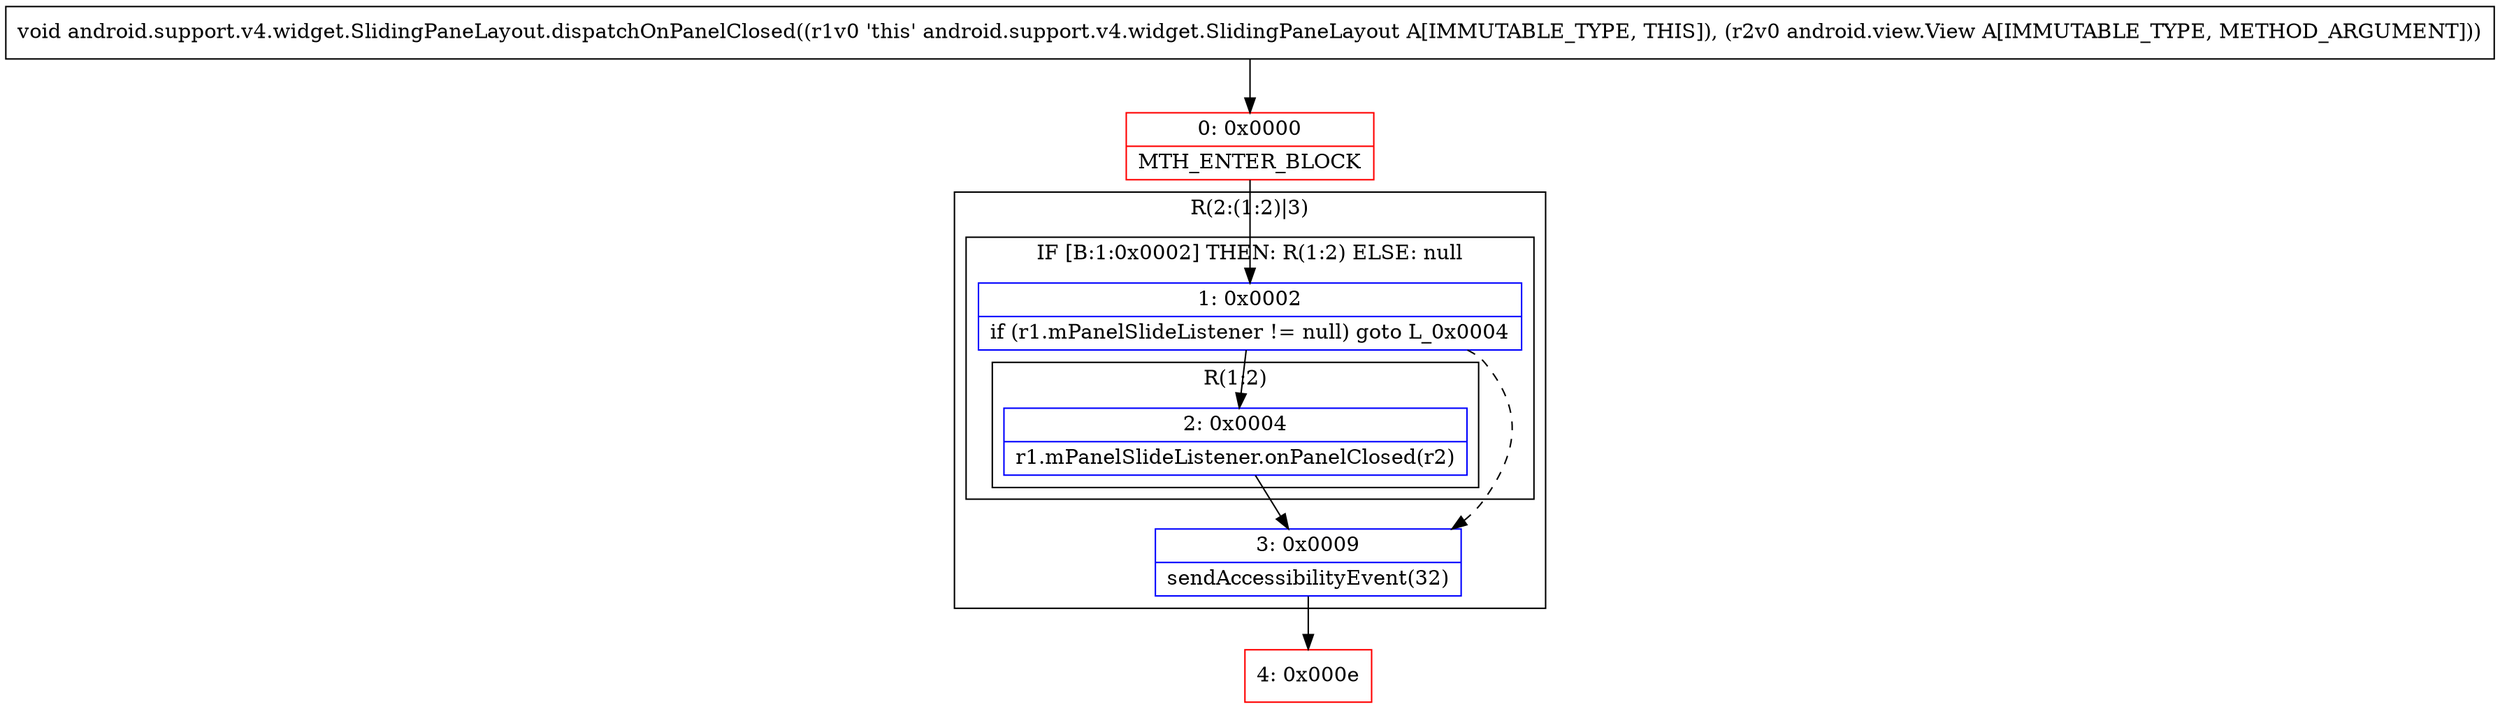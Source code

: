 digraph "CFG forandroid.support.v4.widget.SlidingPaneLayout.dispatchOnPanelClosed(Landroid\/view\/View;)V" {
subgraph cluster_Region_1408315743 {
label = "R(2:(1:2)|3)";
node [shape=record,color=blue];
subgraph cluster_IfRegion_604751797 {
label = "IF [B:1:0x0002] THEN: R(1:2) ELSE: null";
node [shape=record,color=blue];
Node_1 [shape=record,label="{1\:\ 0x0002|if (r1.mPanelSlideListener != null) goto L_0x0004\l}"];
subgraph cluster_Region_1005319361 {
label = "R(1:2)";
node [shape=record,color=blue];
Node_2 [shape=record,label="{2\:\ 0x0004|r1.mPanelSlideListener.onPanelClosed(r2)\l}"];
}
}
Node_3 [shape=record,label="{3\:\ 0x0009|sendAccessibilityEvent(32)\l}"];
}
Node_0 [shape=record,color=red,label="{0\:\ 0x0000|MTH_ENTER_BLOCK\l}"];
Node_4 [shape=record,color=red,label="{4\:\ 0x000e}"];
MethodNode[shape=record,label="{void android.support.v4.widget.SlidingPaneLayout.dispatchOnPanelClosed((r1v0 'this' android.support.v4.widget.SlidingPaneLayout A[IMMUTABLE_TYPE, THIS]), (r2v0 android.view.View A[IMMUTABLE_TYPE, METHOD_ARGUMENT])) }"];
MethodNode -> Node_0;
Node_1 -> Node_2;
Node_1 -> Node_3[style=dashed];
Node_2 -> Node_3;
Node_3 -> Node_4;
Node_0 -> Node_1;
}

